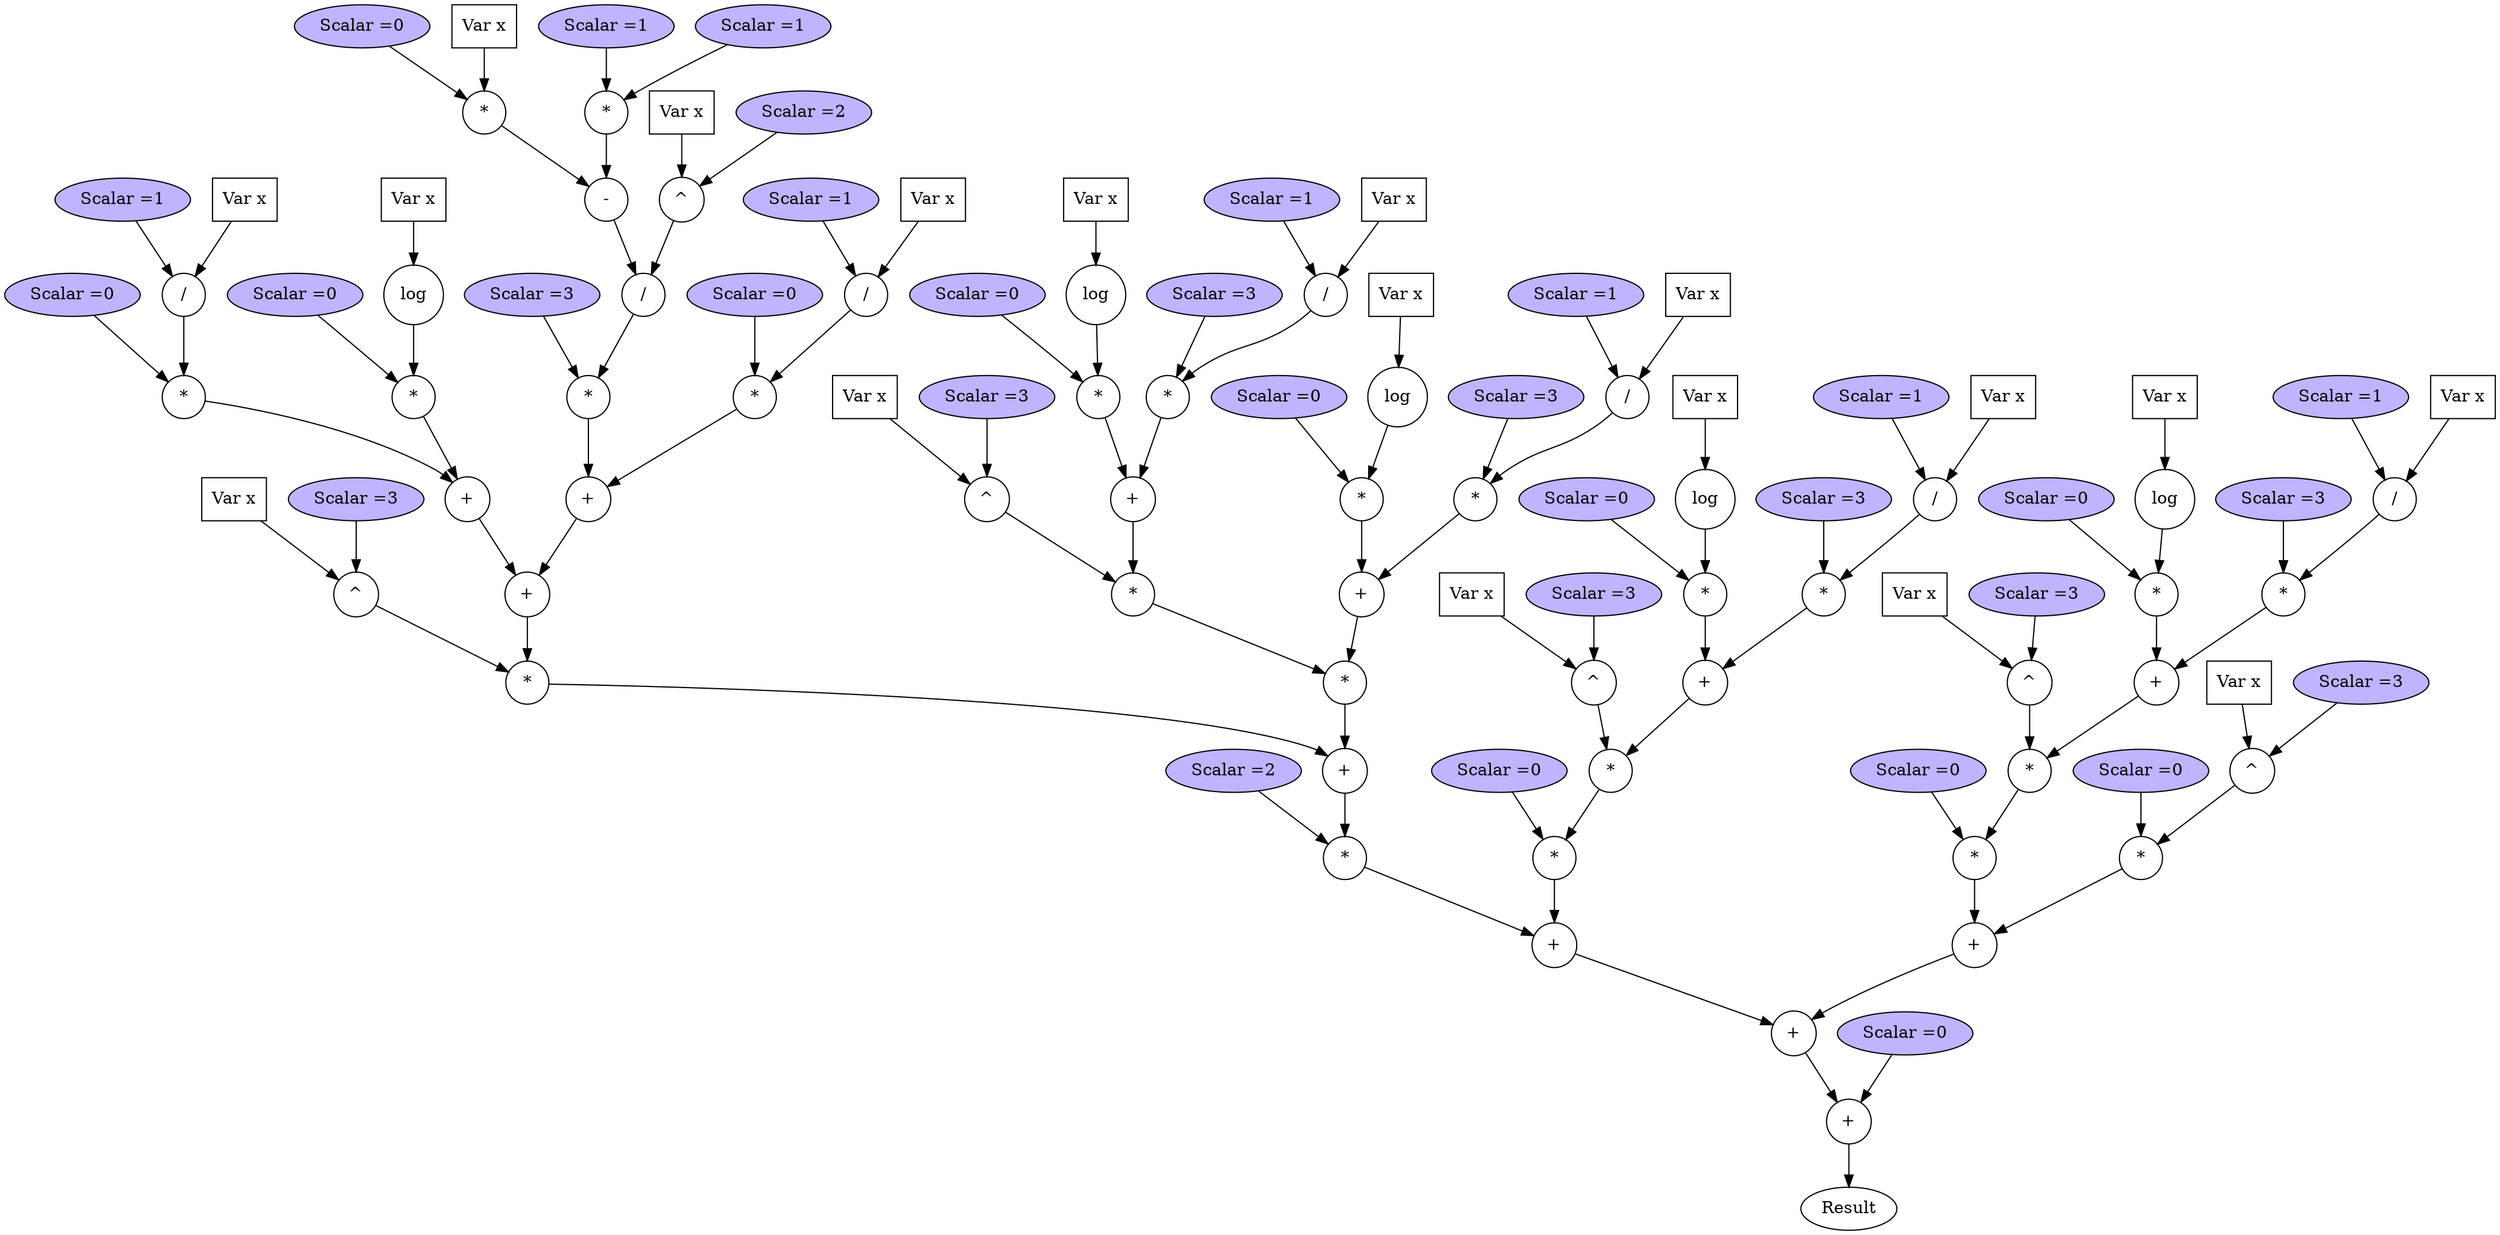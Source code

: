 digraph diff_2{
	1 [label="+", shape=circle];
	2 [label="+", shape=circle];
	3 [label="+", shape=circle];
	4 [label="*", shape=circle];
	5 [label="Scalar =2", style="filled", fillcolor=".7 .3 1.0"];
	6 [label="+", shape=circle];
	7 [label="*", shape=circle];
	8 [label="^", shape=circle];
	9 [label="Var x", shape=box];
	10 [label="Scalar =3", style="filled", fillcolor=".7 .3 1.0"];
	11 [label="+", shape=circle];
	12 [label="+", shape=circle];
	13 [label="*", shape=circle];
	14 [label="Scalar =0", style="filled", fillcolor=".7 .3 1.0"];
	15 [label="/", shape=circle];
	16 [label="Scalar =1", style="filled", fillcolor=".7 .3 1.0"];
	17 [label="Var x", shape=box];
	18 [label="*", shape=circle];
	19 [label="Scalar =0", style="filled", fillcolor=".7 .3 1.0"];
	20 [label="log", shape=circle];
	21 [label="Var x", shape=box];
	22 [label="+", shape=circle];
	23 [label="*", shape=circle];
	24 [label="Scalar =3", style="filled", fillcolor=".7 .3 1.0"];
	25 [label="/", shape=circle];
	26 [label="-", shape=circle];
	27 [label="*", shape=circle];
	28 [label="Scalar =0", style="filled", fillcolor=".7 .3 1.0"];
	29 [label="Var x", shape=box];
	30 [label="*", shape=circle];
	31 [label="Scalar =1", style="filled", fillcolor=".7 .3 1.0"];
	32 [label="Scalar =1", style="filled", fillcolor=".7 .3 1.0"];
	33 [label="^", shape=circle];
	34 [label="Var x", shape=box];
	35 [label="Scalar =2", style="filled", fillcolor=".7 .3 1.0"];
	36 [label="*", shape=circle];
	37 [label="Scalar =0", style="filled", fillcolor=".7 .3 1.0"];
	38 [label="/", shape=circle];
	39 [label="Scalar =1", style="filled", fillcolor=".7 .3 1.0"];
	40 [label="Var x", shape=box];
	41 [label="*", shape=circle];
	42 [label="*", shape=circle];
	43 [label="^", shape=circle];
	44 [label="Var x", shape=box];
	45 [label="Scalar =3", style="filled", fillcolor=".7 .3 1.0"];
	46 [label="+", shape=circle];
	47 [label="*", shape=circle];
	48 [label="Scalar =0", style="filled", fillcolor=".7 .3 1.0"];
	49 [label="log", shape=circle];
	50 [label="Var x", shape=box];
	51 [label="*", shape=circle];
	52 [label="Scalar =3", style="filled", fillcolor=".7 .3 1.0"];
	53 [label="/", shape=circle];
	54 [label="Scalar =1", style="filled", fillcolor=".7 .3 1.0"];
	55 [label="Var x", shape=box];
	56 [label="+", shape=circle];
	57 [label="*", shape=circle];
	58 [label="Scalar =0", style="filled", fillcolor=".7 .3 1.0"];
	59 [label="log", shape=circle];
	60 [label="Var x", shape=box];
	61 [label="*", shape=circle];
	62 [label="Scalar =3", style="filled", fillcolor=".7 .3 1.0"];
	63 [label="/", shape=circle];
	64 [label="Scalar =1", style="filled", fillcolor=".7 .3 1.0"];
	65 [label="Var x", shape=box];
	66 [label="*", shape=circle];
	67 [label="Scalar =0", style="filled", fillcolor=".7 .3 1.0"];
	68 [label="*", shape=circle];
	69 [label="^", shape=circle];
	70 [label="Var x", shape=box];
	71 [label="Scalar =3", style="filled", fillcolor=".7 .3 1.0"];
	72 [label="+", shape=circle];
	73 [label="*", shape=circle];
	74 [label="Scalar =0", style="filled", fillcolor=".7 .3 1.0"];
	75 [label="log", shape=circle];
	76 [label="Var x", shape=box];
	77 [label="*", shape=circle];
	78 [label="Scalar =3", style="filled", fillcolor=".7 .3 1.0"];
	79 [label="/", shape=circle];
	80 [label="Scalar =1", style="filled", fillcolor=".7 .3 1.0"];
	81 [label="Var x", shape=box];
	82 [label="+", shape=circle];
	83 [label="*", shape=circle];
	84 [label="Scalar =0", style="filled", fillcolor=".7 .3 1.0"];
	85 [label="*", shape=circle];
	86 [label="^", shape=circle];
	87 [label="Var x", shape=box];
	88 [label="Scalar =3", style="filled", fillcolor=".7 .3 1.0"];
	89 [label="+", shape=circle];
	90 [label="*", shape=circle];
	91 [label="Scalar =0", style="filled", fillcolor=".7 .3 1.0"];
	92 [label="log", shape=circle];
	93 [label="Var x", shape=box];
	94 [label="*", shape=circle];
	95 [label="Scalar =3", style="filled", fillcolor=".7 .3 1.0"];
	96 [label="/", shape=circle];
	97 [label="Scalar =1", style="filled", fillcolor=".7 .3 1.0"];
	98 [label="Var x", shape=box];
	99 [label="*", shape=circle];
	100 [label="Scalar =0", style="filled", fillcolor=".7 .3 1.0"];
	101 [label="^", shape=circle];
	102 [label="Var x", shape=box];
	103 [label="Scalar =3", style="filled", fillcolor=".7 .3 1.0"];
	104 [label="Scalar =0", style="filled", fillcolor=".7 .3 1.0"];
	1 -> Result ;
	2 -> 1;
	104 -> 1;
	3 -> 2;
	82 -> 2;
	4 -> 3;
	66 -> 3;
	5 -> 4;
	6 -> 4;
	7 -> 6;
	41 -> 6;
	8 -> 7;
	11 -> 7;
	9 -> 8;
	10 -> 8;
	12 -> 11;
	22 -> 11;
	13 -> 12;
	18 -> 12;
	14 -> 13;
	15 -> 13;
	16 -> 15;
	17 -> 15;
	19 -> 18;
	20 -> 18;
	21 -> 20;
	23 -> 22;
	36 -> 22;
	24 -> 23;
	25 -> 23;
	26 -> 25;
	33 -> 25;
	27 -> 26;
	30 -> 26;
	28 -> 27;
	29 -> 27;
	31 -> 30;
	32 -> 30;
	34 -> 33;
	35 -> 33;
	37 -> 36;
	38 -> 36;
	39 -> 38;
	40 -> 38;
	42 -> 41;
	56 -> 41;
	43 -> 42;
	46 -> 42;
	44 -> 43;
	45 -> 43;
	47 -> 46;
	51 -> 46;
	48 -> 47;
	49 -> 47;
	50 -> 49;
	52 -> 51;
	53 -> 51;
	54 -> 53;
	55 -> 53;
	57 -> 56;
	61 -> 56;
	58 -> 57;
	59 -> 57;
	60 -> 59;
	62 -> 61;
	63 -> 61;
	64 -> 63;
	65 -> 63;
	67 -> 66;
	68 -> 66;
	69 -> 68;
	72 -> 68;
	70 -> 69;
	71 -> 69;
	73 -> 72;
	77 -> 72;
	74 -> 73;
	75 -> 73;
	76 -> 75;
	78 -> 77;
	79 -> 77;
	80 -> 79;
	81 -> 79;
	83 -> 82;
	99 -> 82;
	84 -> 83;
	85 -> 83;
	86 -> 85;
	89 -> 85;
	87 -> 86;
	88 -> 86;
	90 -> 89;
	94 -> 89;
	91 -> 90;
	92 -> 90;
	93 -> 92;
	95 -> 94;
	96 -> 94;
	97 -> 96;
	98 -> 96;
	100 -> 99;
	101 -> 99;
	102 -> 101;
	103 -> 101;
}